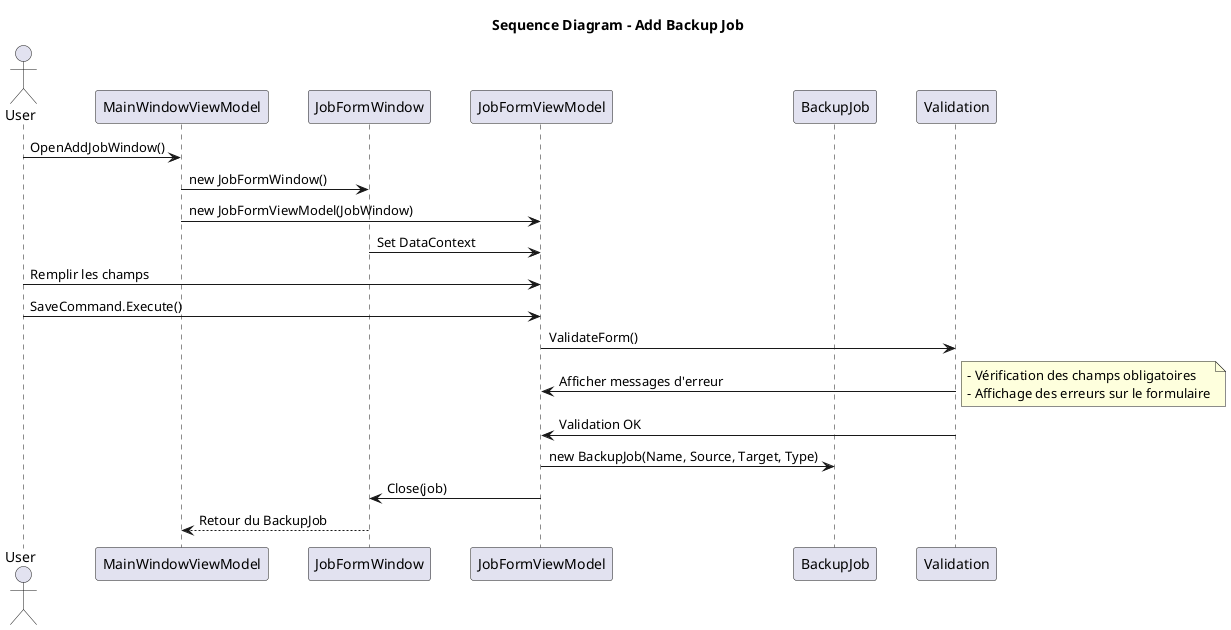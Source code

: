 @startuml
skinparam participantPadding 15
title Sequence Diagram – Add Backup Job

actor User
participant "MainWindowViewModel" as ViewModel
participant "JobFormWindow" as JobWindow
participant "JobFormViewModel" as JobVM
participant "BackupJob" as Job
participant "Validation" as Validation

' 1) L'utilisateur clique sur "Ajouter un Job"
User -> ViewModel: OpenAddJobWindow()

' 2) Création et affichage de la fenêtre de formulaire
ViewModel -> JobWindow: new JobFormWindow()
ViewModel -> JobVM: new JobFormViewModel(JobWindow)
JobWindow -> JobVM: Set DataContext

' 3) L'utilisateur remplit le formulaire (nom, source, target, type)
User -> JobVM: Remplir les champs

' 4) L'utilisateur clique sur "Save"
User -> JobVM: SaveCommand.Execute()

' 5) Validation du formulaire
JobVM -> Validation: ValidateForm()

' 6) Si des erreurs sont détectées
Validation -> JobVM: Afficher messages d'erreur
note right
  - Vérification des champs obligatoires
  - Affichage des erreurs sur le formulaire
end note

' 7) Si validation réussie, création du job
Validation -> JobVM: Validation OK
JobVM -> Job: new BackupJob(Name, Source, Target, Type)

' 8) Fermeture de la fenêtre et retour du job
JobVM -> JobWindow: Close(job)
JobWindow --> ViewModel: Retour du BackupJob

@enduml
